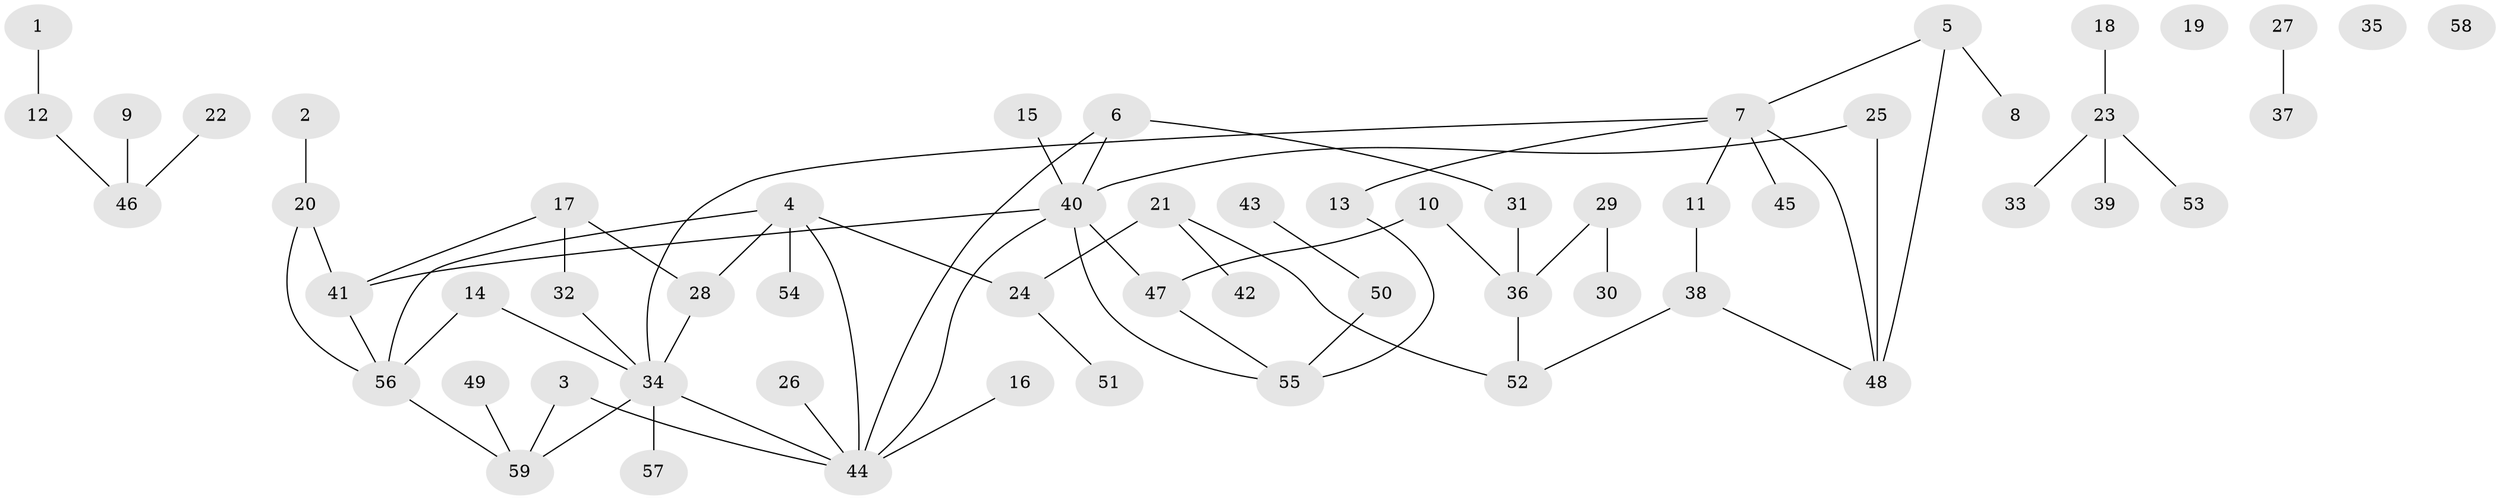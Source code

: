 // Generated by graph-tools (version 1.1) at 2025/25/03/09/25 03:25:13]
// undirected, 59 vertices, 69 edges
graph export_dot {
graph [start="1"]
  node [color=gray90,style=filled];
  1;
  2;
  3;
  4;
  5;
  6;
  7;
  8;
  9;
  10;
  11;
  12;
  13;
  14;
  15;
  16;
  17;
  18;
  19;
  20;
  21;
  22;
  23;
  24;
  25;
  26;
  27;
  28;
  29;
  30;
  31;
  32;
  33;
  34;
  35;
  36;
  37;
  38;
  39;
  40;
  41;
  42;
  43;
  44;
  45;
  46;
  47;
  48;
  49;
  50;
  51;
  52;
  53;
  54;
  55;
  56;
  57;
  58;
  59;
  1 -- 12;
  2 -- 20;
  3 -- 44;
  3 -- 59;
  4 -- 24;
  4 -- 28;
  4 -- 44;
  4 -- 54;
  4 -- 56;
  5 -- 7;
  5 -- 8;
  5 -- 48;
  6 -- 31;
  6 -- 40;
  6 -- 44;
  7 -- 11;
  7 -- 13;
  7 -- 34;
  7 -- 45;
  7 -- 48;
  9 -- 46;
  10 -- 36;
  10 -- 47;
  11 -- 38;
  12 -- 46;
  13 -- 55;
  14 -- 34;
  14 -- 56;
  15 -- 40;
  16 -- 44;
  17 -- 28;
  17 -- 32;
  17 -- 41;
  18 -- 23;
  20 -- 41;
  20 -- 56;
  21 -- 24;
  21 -- 42;
  21 -- 52;
  22 -- 46;
  23 -- 33;
  23 -- 39;
  23 -- 53;
  24 -- 51;
  25 -- 40;
  25 -- 48;
  26 -- 44;
  27 -- 37;
  28 -- 34;
  29 -- 30;
  29 -- 36;
  31 -- 36;
  32 -- 34;
  34 -- 44;
  34 -- 57;
  34 -- 59;
  36 -- 52;
  38 -- 48;
  38 -- 52;
  40 -- 41;
  40 -- 44;
  40 -- 47;
  40 -- 55;
  41 -- 56;
  43 -- 50;
  47 -- 55;
  49 -- 59;
  50 -- 55;
  56 -- 59;
}
